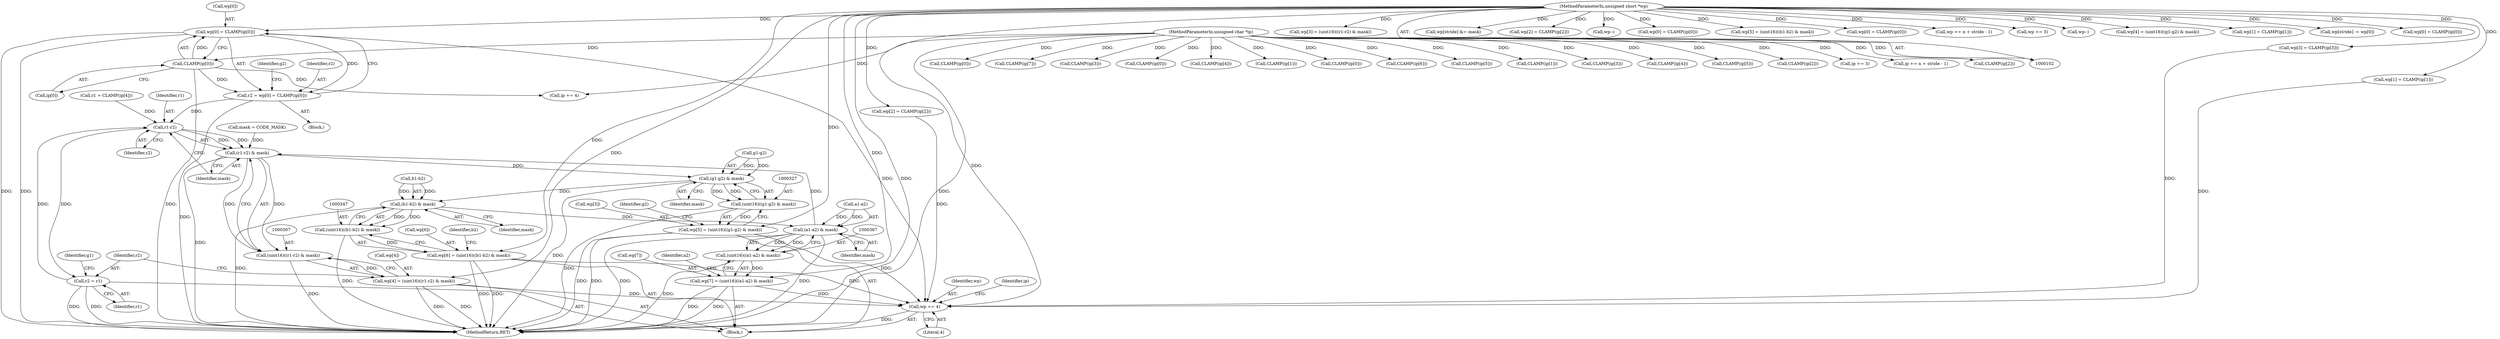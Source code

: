 digraph "0_libtiff_83a4b92815ea04969d494416eaae3d4c6b338e4a#diff-c8b4b355f9b5c06d585b23138e1c185f_0@array" {
"1000247" [label="(Call,wp[0] = CLAMP(ip[0]))"];
"1000106" [label="(MethodParameterIn,unsigned short *wp)"];
"1000251" [label="(Call,CLAMP(ip[0]))"];
"1000103" [label="(MethodParameterIn,unsigned char *ip)"];
"1000245" [label="(Call,r2 = wp[0] = CLAMP(ip[0]))"];
"1000309" [label="(Call,r1-r2)"];
"1000308" [label="(Call,(r1-r2) & mask)"];
"1000306" [label="(Call,(uint16)((r1-r2) & mask))"];
"1000302" [label="(Call,wp[4] = (uint16)((r1-r2) & mask))"];
"1000376" [label="(Call,wp += 4)"];
"1000328" [label="(Call,(g1-g2) & mask)"];
"1000326" [label="(Call,(uint16)((g1-g2) & mask))"];
"1000322" [label="(Call,wp[5] = (uint16)((g1-g2) & mask))"];
"1000348" [label="(Call,(b1-b2) & mask)"];
"1000346" [label="(Call,(uint16)((b1-b2) & mask))"];
"1000342" [label="(Call,wp[6] = (uint16)((b1-b2) & mask))"];
"1000368" [label="(Call,(a1-a2) & mask)"];
"1000366" [label="(Call,(uint16)((a1-a2) & mask))"];
"1000362" [label="(Call,wp[7] = (uint16)((a1-a2) & mask))"];
"1000313" [label="(Call,r2 = r1)"];
"1000369" [label="(Call,a1-a2)"];
"1000298" [label="(Call,CLAMP(ip[4]))"];
"1000362" [label="(Call,wp[7] = (uint16)((a1-a2) & mask))"];
"1000148" [label="(Call,CLAMP(ip[1]))"];
"1000179" [label="(Call,wp[3] = (uint16)((r1-r2) & mask))"];
"1000303" [label="(Call,wp[4])"];
"1000317" [label="(Identifier,g1)"];
"1000309" [label="(Call,r1-r2)"];
"1000368" [label="(Call,(a1-a2) & mask)"];
"1000322" [label="(Call,wp[5] = (uint16)((g1-g2) & mask))"];
"1000423" [label="(Call,wp[stride] &= mask)"];
"1000247" [label="(Call,wp[0] = CLAMP(ip[0]))"];
"1000103" [label="(MethodParameterIn,unsigned char *ip)"];
"1000343" [label="(Call,wp[6])"];
"1000277" [label="(Call,wp[3] = CLAMP(ip[3]))"];
"1000445" [label="(MethodReturn,RET)"];
"1000138" [label="(Call,CLAMP(ip[0]))"];
"1000338" [label="(Call,CLAMP(ip[6]))"];
"1000346" [label="(Call,(uint16)((b1-b2) & mask))"];
"1000315" [label="(Identifier,r1)"];
"1000245" [label="(Call,r2 = wp[0] = CLAMP(ip[0]))"];
"1000215" [label="(Call,CLAMP(ip[5]))"];
"1000261" [label="(Call,CLAMP(ip[1]))"];
"1000296" [label="(Call,r1 = CLAMP(ip[4]))"];
"1000376" [label="(Call,wp += 4)"];
"1000281" [label="(Call,CLAMP(ip[3]))"];
"1000195" [label="(Call,CLAMP(ip[4]))"];
"1000318" [label="(Call,CLAMP(ip[5]))"];
"1000354" [label="(Identifier,b2)"];
"1000334" [label="(Identifier,g2)"];
"1000377" [label="(Identifier,wp)"];
"1000251" [label="(Call,CLAMP(ip[0]))"];
"1000379" [label="(Call,ip += 4)"];
"1000256" [label="(Identifier,g2)"];
"1000158" [label="(Call,CLAMP(ip[2]))"];
"1000236" [label="(Call,ip += 3)"];
"1000349" [label="(Call,b1-b2)"];
"1000154" [label="(Call,wp[2] = CLAMP(ip[2]))"];
"1000428" [label="(Call,wp--)"];
"1000134" [label="(Call,wp[0] = CLAMP(ip[0]))"];
"1000380" [label="(Identifier,ip)"];
"1000366" [label="(Call,(uint16)((a1-a2) & mask))"];
"1000219" [label="(Call,wp[5] = (uint16)((b1-b2) & mask))"];
"1000312" [label="(Identifier,mask)"];
"1000408" [label="(Call,wp[0] = CLAMP(ip[0]))"];
"1000374" [label="(Identifier,a2)"];
"1000332" [label="(Identifier,mask)"];
"1000252" [label="(Call,ip[0])"];
"1000246" [label="(Identifier,r2)"];
"1000311" [label="(Identifier,r2)"];
"1000314" [label="(Identifier,r2)"];
"1000391" [label="(Call,ip += n + stride - 1)"];
"1000248" [label="(Call,wp[0])"];
"1000326" [label="(Call,(uint16)((g1-g2) & mask))"];
"1000302" [label="(Call,wp[4] = (uint16)((r1-r2) & mask))"];
"1000328" [label="(Call,(g1-g2) & mask)"];
"1000342" [label="(Call,wp[6] = (uint16)((b1-b2) & mask))"];
"1000372" [label="(Identifier,mask)"];
"1000119" [label="(Call,mask = CODE_MASK)"];
"1000352" [label="(Identifier,mask)"];
"1000257" [label="(Call,wp[1] = CLAMP(ip[1]))"];
"1000267" [label="(Call,wp[2] = CLAMP(ip[2]))"];
"1000384" [label="(Call,wp += n + stride - 1)"];
"1000323" [label="(Call,wp[5])"];
"1000233" [label="(Call,wp += 3)"];
"1000106" [label="(MethodParameterIn,unsigned short *wp)"];
"1000271" [label="(Call,CLAMP(ip[2]))"];
"1000292" [label="(Block,)"];
"1000329" [label="(Call,g1-g2)"];
"1000443" [label="(Call,wp--)"];
"1000439" [label="(Call,CLAMP(ip[0]))"];
"1000199" [label="(Call,wp[4] = (uint16)((g1-g2) & mask))"];
"1000358" [label="(Call,CLAMP(ip[7]))"];
"1000306" [label="(Call,(uint16)((r1-r2) & mask))"];
"1000144" [label="(Call,wp[1] = CLAMP(ip[1]))"];
"1000313" [label="(Call,r2 = r1)"];
"1000310" [label="(Identifier,r1)"];
"1000416" [label="(Call,wp[stride] -= wp[0])"];
"1000175" [label="(Call,CLAMP(ip[3]))"];
"1000244" [label="(Block,)"];
"1000412" [label="(Call,CLAMP(ip[0]))"];
"1000363" [label="(Call,wp[7])"];
"1000378" [label="(Literal,4)"];
"1000435" [label="(Call,wp[0] = CLAMP(ip[0]))"];
"1000308" [label="(Call,(r1-r2) & mask)"];
"1000348" [label="(Call,(b1-b2) & mask)"];
"1000247" -> "1000245"  [label="AST: "];
"1000247" -> "1000251"  [label="CFG: "];
"1000248" -> "1000247"  [label="AST: "];
"1000251" -> "1000247"  [label="AST: "];
"1000245" -> "1000247"  [label="CFG: "];
"1000247" -> "1000445"  [label="DDG: "];
"1000247" -> "1000445"  [label="DDG: "];
"1000247" -> "1000245"  [label="DDG: "];
"1000106" -> "1000247"  [label="DDG: "];
"1000251" -> "1000247"  [label="DDG: "];
"1000247" -> "1000376"  [label="DDG: "];
"1000106" -> "1000102"  [label="AST: "];
"1000106" -> "1000445"  [label="DDG: "];
"1000106" -> "1000134"  [label="DDG: "];
"1000106" -> "1000144"  [label="DDG: "];
"1000106" -> "1000154"  [label="DDG: "];
"1000106" -> "1000179"  [label="DDG: "];
"1000106" -> "1000199"  [label="DDG: "];
"1000106" -> "1000219"  [label="DDG: "];
"1000106" -> "1000233"  [label="DDG: "];
"1000106" -> "1000257"  [label="DDG: "];
"1000106" -> "1000267"  [label="DDG: "];
"1000106" -> "1000277"  [label="DDG: "];
"1000106" -> "1000302"  [label="DDG: "];
"1000106" -> "1000322"  [label="DDG: "];
"1000106" -> "1000342"  [label="DDG: "];
"1000106" -> "1000362"  [label="DDG: "];
"1000106" -> "1000376"  [label="DDG: "];
"1000106" -> "1000384"  [label="DDG: "];
"1000106" -> "1000408"  [label="DDG: "];
"1000106" -> "1000416"  [label="DDG: "];
"1000106" -> "1000423"  [label="DDG: "];
"1000106" -> "1000428"  [label="DDG: "];
"1000106" -> "1000435"  [label="DDG: "];
"1000106" -> "1000443"  [label="DDG: "];
"1000251" -> "1000252"  [label="CFG: "];
"1000252" -> "1000251"  [label="AST: "];
"1000251" -> "1000445"  [label="DDG: "];
"1000251" -> "1000245"  [label="DDG: "];
"1000103" -> "1000251"  [label="DDG: "];
"1000251" -> "1000379"  [label="DDG: "];
"1000103" -> "1000102"  [label="AST: "];
"1000103" -> "1000445"  [label="DDG: "];
"1000103" -> "1000138"  [label="DDG: "];
"1000103" -> "1000148"  [label="DDG: "];
"1000103" -> "1000158"  [label="DDG: "];
"1000103" -> "1000175"  [label="DDG: "];
"1000103" -> "1000195"  [label="DDG: "];
"1000103" -> "1000215"  [label="DDG: "];
"1000103" -> "1000236"  [label="DDG: "];
"1000103" -> "1000261"  [label="DDG: "];
"1000103" -> "1000271"  [label="DDG: "];
"1000103" -> "1000281"  [label="DDG: "];
"1000103" -> "1000298"  [label="DDG: "];
"1000103" -> "1000318"  [label="DDG: "];
"1000103" -> "1000338"  [label="DDG: "];
"1000103" -> "1000358"  [label="DDG: "];
"1000103" -> "1000379"  [label="DDG: "];
"1000103" -> "1000391"  [label="DDG: "];
"1000103" -> "1000412"  [label="DDG: "];
"1000103" -> "1000439"  [label="DDG: "];
"1000245" -> "1000244"  [label="AST: "];
"1000246" -> "1000245"  [label="AST: "];
"1000256" -> "1000245"  [label="CFG: "];
"1000245" -> "1000445"  [label="DDG: "];
"1000245" -> "1000309"  [label="DDG: "];
"1000309" -> "1000308"  [label="AST: "];
"1000309" -> "1000311"  [label="CFG: "];
"1000310" -> "1000309"  [label="AST: "];
"1000311" -> "1000309"  [label="AST: "];
"1000312" -> "1000309"  [label="CFG: "];
"1000309" -> "1000308"  [label="DDG: "];
"1000309" -> "1000308"  [label="DDG: "];
"1000296" -> "1000309"  [label="DDG: "];
"1000313" -> "1000309"  [label="DDG: "];
"1000309" -> "1000313"  [label="DDG: "];
"1000308" -> "1000306"  [label="AST: "];
"1000308" -> "1000312"  [label="CFG: "];
"1000312" -> "1000308"  [label="AST: "];
"1000306" -> "1000308"  [label="CFG: "];
"1000308" -> "1000445"  [label="DDG: "];
"1000308" -> "1000306"  [label="DDG: "];
"1000308" -> "1000306"  [label="DDG: "];
"1000119" -> "1000308"  [label="DDG: "];
"1000368" -> "1000308"  [label="DDG: "];
"1000308" -> "1000328"  [label="DDG: "];
"1000306" -> "1000302"  [label="AST: "];
"1000307" -> "1000306"  [label="AST: "];
"1000302" -> "1000306"  [label="CFG: "];
"1000306" -> "1000445"  [label="DDG: "];
"1000306" -> "1000302"  [label="DDG: "];
"1000302" -> "1000292"  [label="AST: "];
"1000303" -> "1000302"  [label="AST: "];
"1000314" -> "1000302"  [label="CFG: "];
"1000302" -> "1000445"  [label="DDG: "];
"1000302" -> "1000445"  [label="DDG: "];
"1000302" -> "1000376"  [label="DDG: "];
"1000376" -> "1000292"  [label="AST: "];
"1000376" -> "1000378"  [label="CFG: "];
"1000377" -> "1000376"  [label="AST: "];
"1000378" -> "1000376"  [label="AST: "];
"1000380" -> "1000376"  [label="CFG: "];
"1000376" -> "1000445"  [label="DDG: "];
"1000342" -> "1000376"  [label="DDG: "];
"1000267" -> "1000376"  [label="DDG: "];
"1000257" -> "1000376"  [label="DDG: "];
"1000277" -> "1000376"  [label="DDG: "];
"1000322" -> "1000376"  [label="DDG: "];
"1000362" -> "1000376"  [label="DDG: "];
"1000328" -> "1000326"  [label="AST: "];
"1000328" -> "1000332"  [label="CFG: "];
"1000329" -> "1000328"  [label="AST: "];
"1000332" -> "1000328"  [label="AST: "];
"1000326" -> "1000328"  [label="CFG: "];
"1000328" -> "1000445"  [label="DDG: "];
"1000328" -> "1000326"  [label="DDG: "];
"1000328" -> "1000326"  [label="DDG: "];
"1000329" -> "1000328"  [label="DDG: "];
"1000329" -> "1000328"  [label="DDG: "];
"1000328" -> "1000348"  [label="DDG: "];
"1000326" -> "1000322"  [label="AST: "];
"1000327" -> "1000326"  [label="AST: "];
"1000322" -> "1000326"  [label="CFG: "];
"1000326" -> "1000445"  [label="DDG: "];
"1000326" -> "1000322"  [label="DDG: "];
"1000322" -> "1000292"  [label="AST: "];
"1000323" -> "1000322"  [label="AST: "];
"1000334" -> "1000322"  [label="CFG: "];
"1000322" -> "1000445"  [label="DDG: "];
"1000322" -> "1000445"  [label="DDG: "];
"1000348" -> "1000346"  [label="AST: "];
"1000348" -> "1000352"  [label="CFG: "];
"1000349" -> "1000348"  [label="AST: "];
"1000352" -> "1000348"  [label="AST: "];
"1000346" -> "1000348"  [label="CFG: "];
"1000348" -> "1000445"  [label="DDG: "];
"1000348" -> "1000346"  [label="DDG: "];
"1000348" -> "1000346"  [label="DDG: "];
"1000349" -> "1000348"  [label="DDG: "];
"1000349" -> "1000348"  [label="DDG: "];
"1000348" -> "1000368"  [label="DDG: "];
"1000346" -> "1000342"  [label="AST: "];
"1000347" -> "1000346"  [label="AST: "];
"1000342" -> "1000346"  [label="CFG: "];
"1000346" -> "1000445"  [label="DDG: "];
"1000346" -> "1000342"  [label="DDG: "];
"1000342" -> "1000292"  [label="AST: "];
"1000343" -> "1000342"  [label="AST: "];
"1000354" -> "1000342"  [label="CFG: "];
"1000342" -> "1000445"  [label="DDG: "];
"1000342" -> "1000445"  [label="DDG: "];
"1000368" -> "1000366"  [label="AST: "];
"1000368" -> "1000372"  [label="CFG: "];
"1000369" -> "1000368"  [label="AST: "];
"1000372" -> "1000368"  [label="AST: "];
"1000366" -> "1000368"  [label="CFG: "];
"1000368" -> "1000445"  [label="DDG: "];
"1000368" -> "1000445"  [label="DDG: "];
"1000368" -> "1000366"  [label="DDG: "];
"1000368" -> "1000366"  [label="DDG: "];
"1000369" -> "1000368"  [label="DDG: "];
"1000369" -> "1000368"  [label="DDG: "];
"1000366" -> "1000362"  [label="AST: "];
"1000367" -> "1000366"  [label="AST: "];
"1000362" -> "1000366"  [label="CFG: "];
"1000366" -> "1000445"  [label="DDG: "];
"1000366" -> "1000362"  [label="DDG: "];
"1000362" -> "1000292"  [label="AST: "];
"1000363" -> "1000362"  [label="AST: "];
"1000374" -> "1000362"  [label="CFG: "];
"1000362" -> "1000445"  [label="DDG: "];
"1000362" -> "1000445"  [label="DDG: "];
"1000313" -> "1000292"  [label="AST: "];
"1000313" -> "1000315"  [label="CFG: "];
"1000314" -> "1000313"  [label="AST: "];
"1000315" -> "1000313"  [label="AST: "];
"1000317" -> "1000313"  [label="CFG: "];
"1000313" -> "1000445"  [label="DDG: "];
"1000313" -> "1000445"  [label="DDG: "];
}
